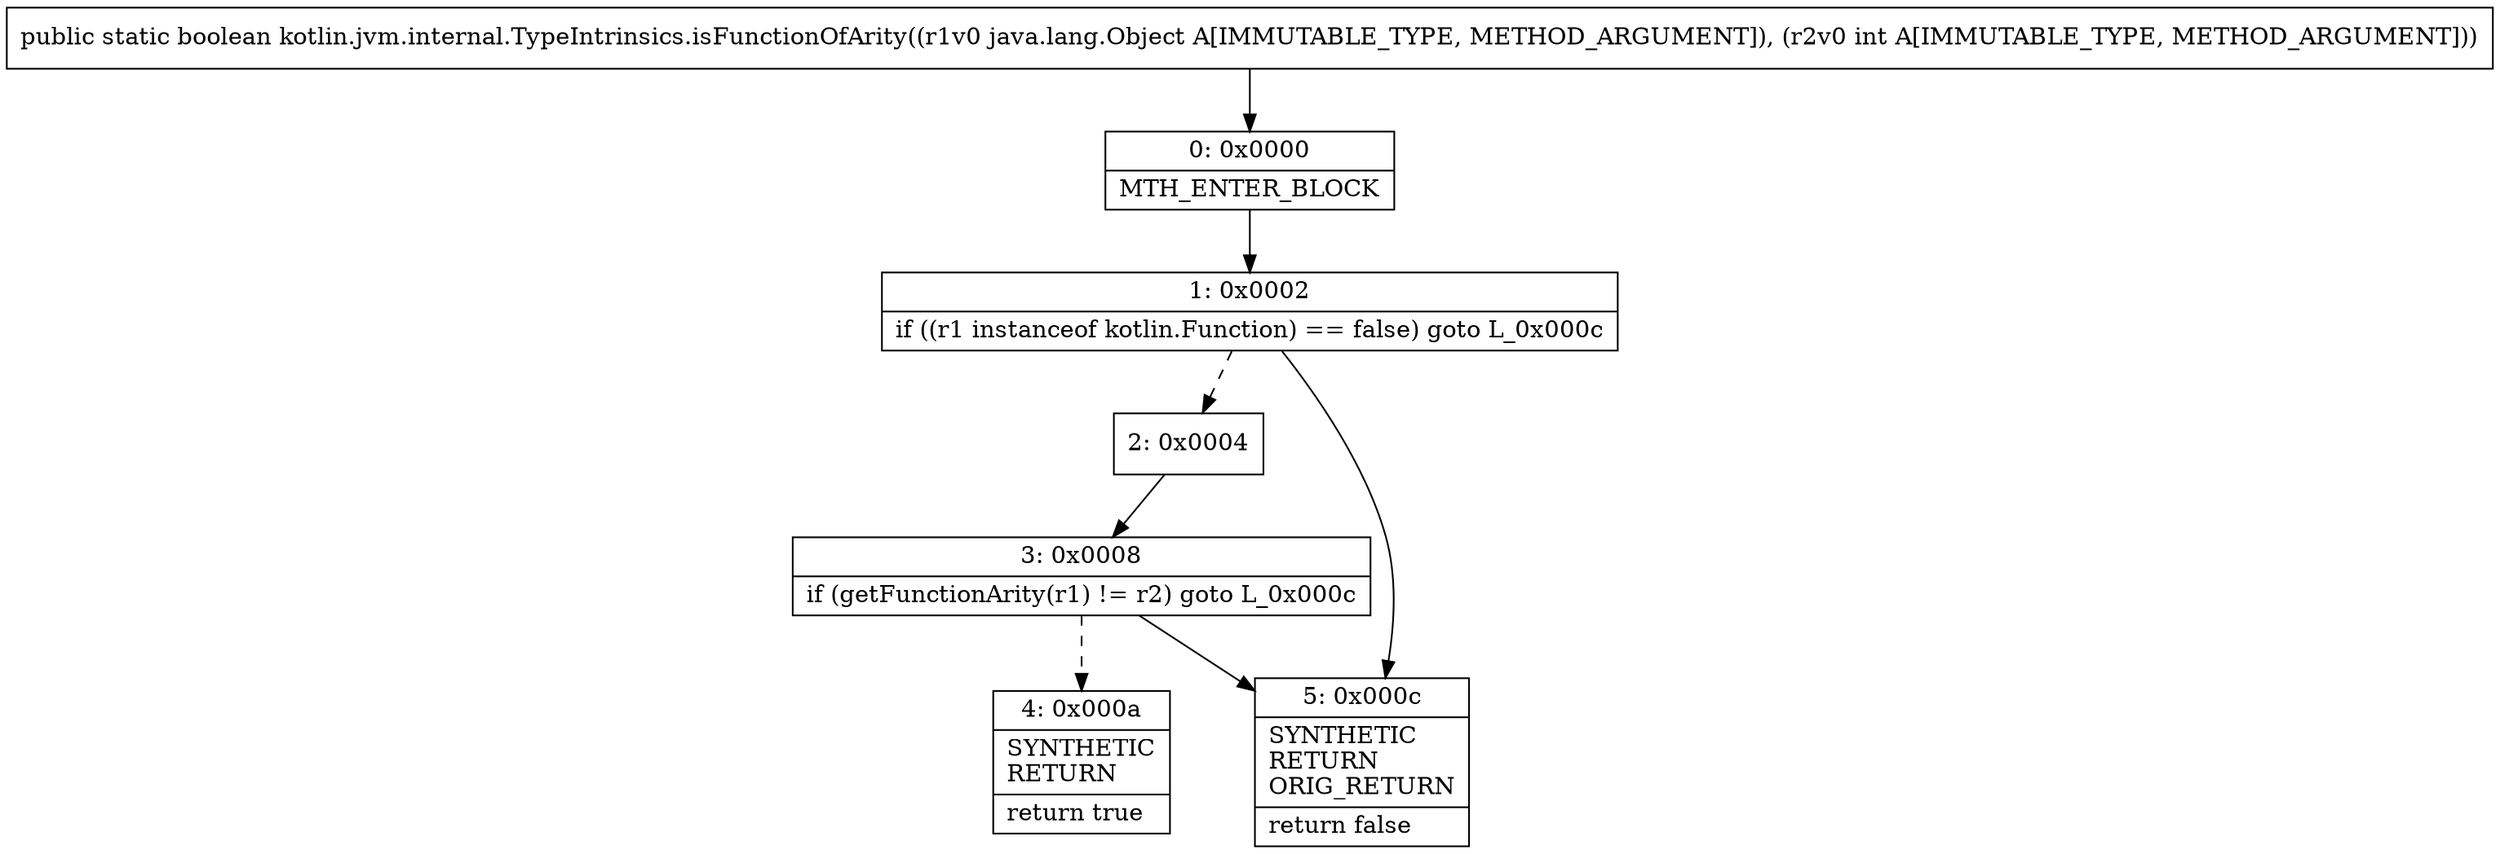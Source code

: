 digraph "CFG forkotlin.jvm.internal.TypeIntrinsics.isFunctionOfArity(Ljava\/lang\/Object;I)Z" {
Node_0 [shape=record,label="{0\:\ 0x0000|MTH_ENTER_BLOCK\l}"];
Node_1 [shape=record,label="{1\:\ 0x0002|if ((r1 instanceof kotlin.Function) == false) goto L_0x000c\l}"];
Node_2 [shape=record,label="{2\:\ 0x0004}"];
Node_3 [shape=record,label="{3\:\ 0x0008|if (getFunctionArity(r1) != r2) goto L_0x000c\l}"];
Node_4 [shape=record,label="{4\:\ 0x000a|SYNTHETIC\lRETURN\l|return true\l}"];
Node_5 [shape=record,label="{5\:\ 0x000c|SYNTHETIC\lRETURN\lORIG_RETURN\l|return false\l}"];
MethodNode[shape=record,label="{public static boolean kotlin.jvm.internal.TypeIntrinsics.isFunctionOfArity((r1v0 java.lang.Object A[IMMUTABLE_TYPE, METHOD_ARGUMENT]), (r2v0 int A[IMMUTABLE_TYPE, METHOD_ARGUMENT])) }"];
MethodNode -> Node_0;
Node_0 -> Node_1;
Node_1 -> Node_2[style=dashed];
Node_1 -> Node_5;
Node_2 -> Node_3;
Node_3 -> Node_4[style=dashed];
Node_3 -> Node_5;
}


